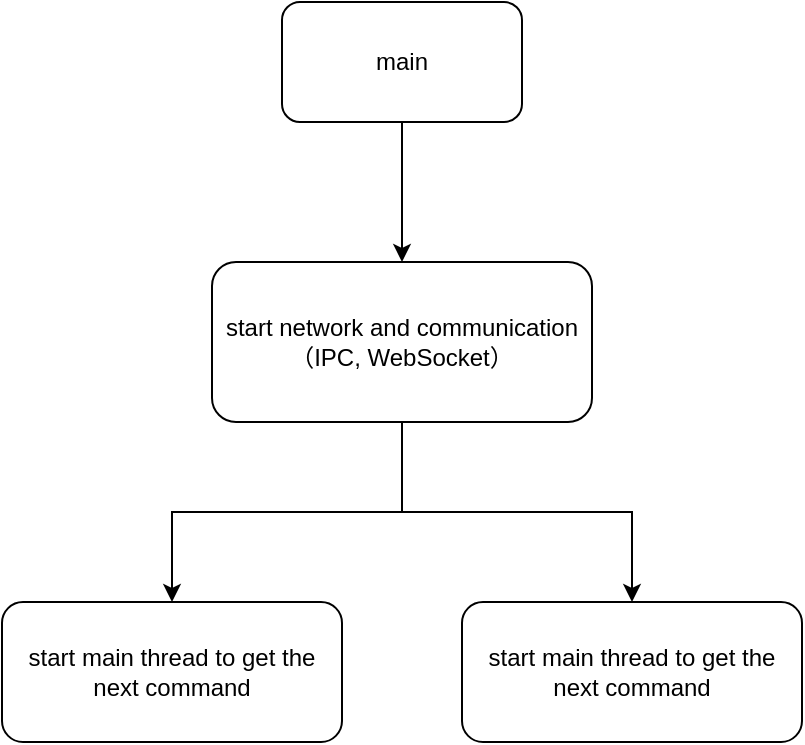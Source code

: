 <mxfile version="21.1.2" type="device">
  <diagram name="第 1 页" id="wbGwFD7fFKVuccKNk28z">
    <mxGraphModel dx="1180" dy="835" grid="1" gridSize="10" guides="1" tooltips="1" connect="1" arrows="1" fold="1" page="1" pageScale="1" pageWidth="827" pageHeight="1169" math="0" shadow="0">
      <root>
        <mxCell id="0" />
        <mxCell id="1" parent="0" />
        <mxCell id="scVtLC330F3d7FGY5HGX-3" value="" style="edgeStyle=orthogonalEdgeStyle;rounded=0;orthogonalLoop=1;jettySize=auto;html=1;" edge="1" parent="1" source="scVtLC330F3d7FGY5HGX-1" target="scVtLC330F3d7FGY5HGX-2">
          <mxGeometry relative="1" as="geometry" />
        </mxCell>
        <mxCell id="scVtLC330F3d7FGY5HGX-1" value="main" style="rounded=1;whiteSpace=wrap;html=1;" vertex="1" parent="1">
          <mxGeometry x="250" y="140" width="120" height="60" as="geometry" />
        </mxCell>
        <mxCell id="scVtLC330F3d7FGY5HGX-6" value="" style="edgeStyle=orthogonalEdgeStyle;rounded=0;orthogonalLoop=1;jettySize=auto;html=1;" edge="1" parent="1" source="scVtLC330F3d7FGY5HGX-2" target="scVtLC330F3d7FGY5HGX-5">
          <mxGeometry relative="1" as="geometry" />
        </mxCell>
        <mxCell id="scVtLC330F3d7FGY5HGX-8" style="edgeStyle=orthogonalEdgeStyle;rounded=0;orthogonalLoop=1;jettySize=auto;html=1;" edge="1" parent="1" source="scVtLC330F3d7FGY5HGX-2" target="scVtLC330F3d7FGY5HGX-7">
          <mxGeometry relative="1" as="geometry" />
        </mxCell>
        <mxCell id="scVtLC330F3d7FGY5HGX-2" value="start network and communication（IPC, WebSocket）" style="rounded=1;whiteSpace=wrap;html=1;" vertex="1" parent="1">
          <mxGeometry x="215" y="270" width="190" height="80" as="geometry" />
        </mxCell>
        <mxCell id="scVtLC330F3d7FGY5HGX-5" value="start main thread to get the next command" style="whiteSpace=wrap;html=1;rounded=1;" vertex="1" parent="1">
          <mxGeometry x="110" y="440" width="170" height="70" as="geometry" />
        </mxCell>
        <mxCell id="scVtLC330F3d7FGY5HGX-7" value="start main thread to get the next command" style="whiteSpace=wrap;html=1;rounded=1;" vertex="1" parent="1">
          <mxGeometry x="340" y="440" width="170" height="70" as="geometry" />
        </mxCell>
      </root>
    </mxGraphModel>
  </diagram>
</mxfile>
